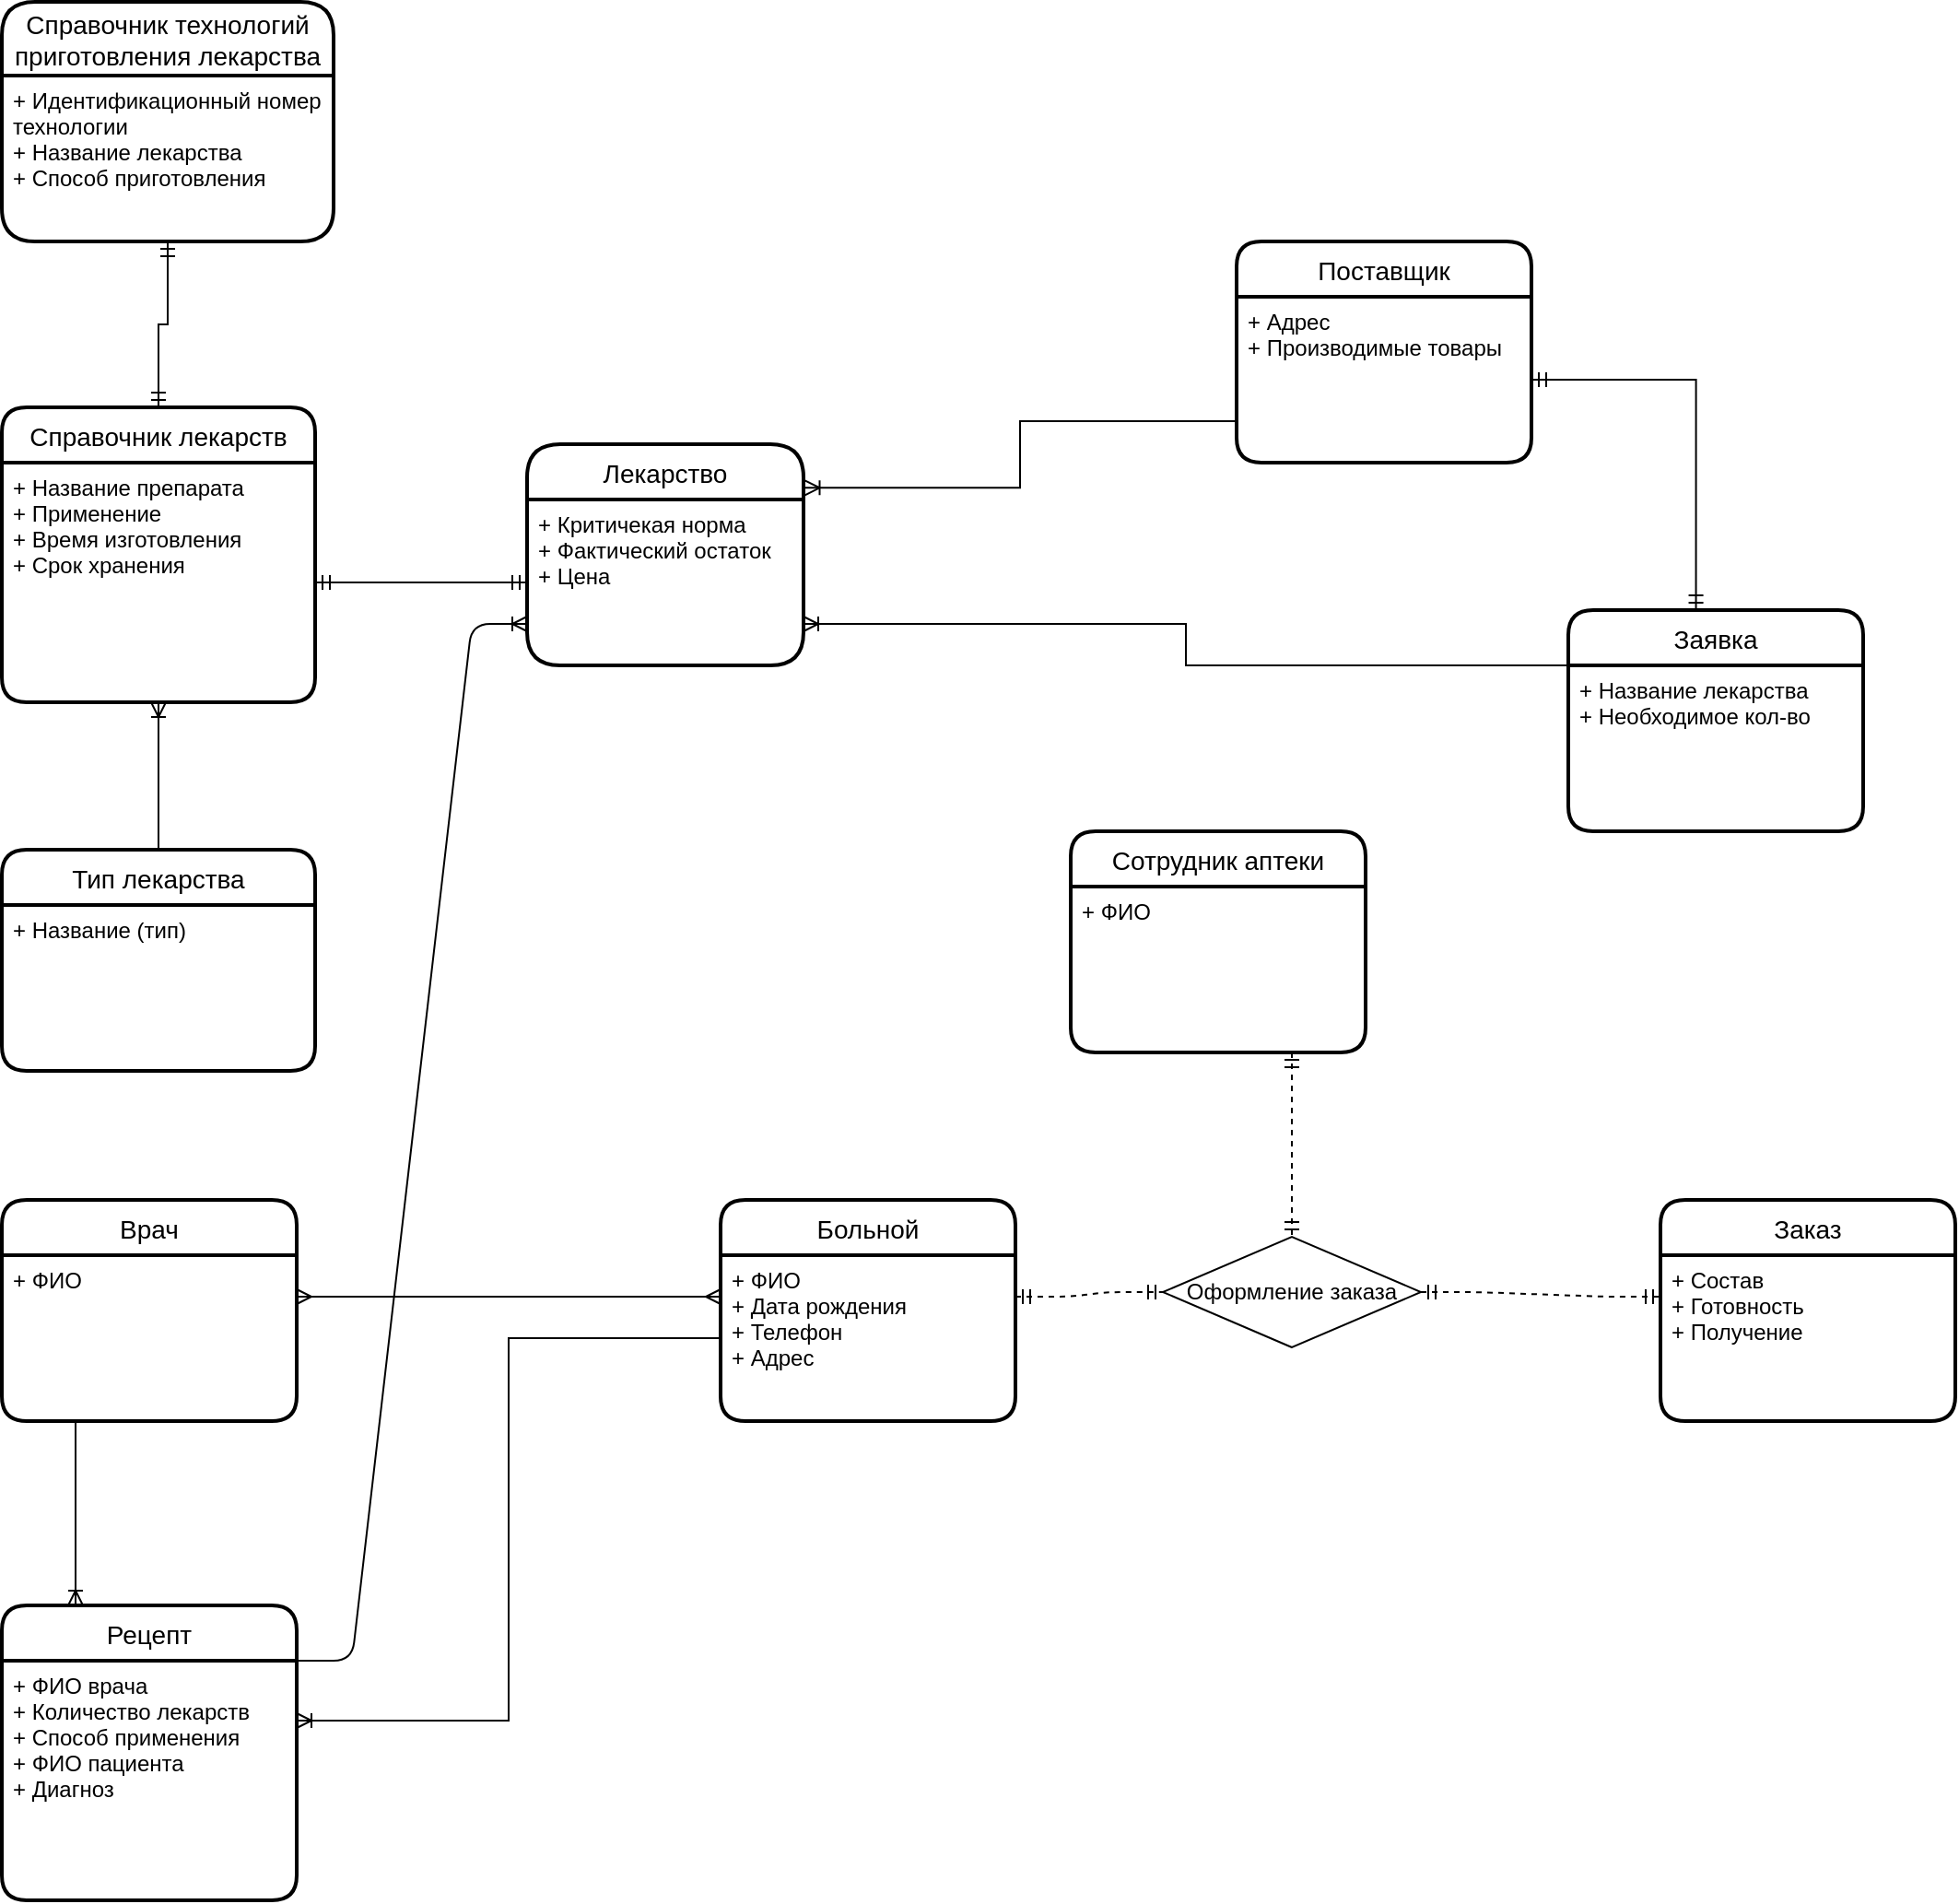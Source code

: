 <mxfile version="15.1.3" type="device"><diagram id="R2lEEEUBdFMjLlhIrx00" name="Page-1"><mxGraphModel dx="4203" dy="2205" grid="1" gridSize="10" guides="1" tooltips="1" connect="1" arrows="1" fold="1" page="1" pageScale="1" pageWidth="850" pageHeight="1100" math="0" shadow="0" extFonts="Permanent Marker^https://fonts.googleapis.com/css?family=Permanent+Marker"><root><mxCell id="0"/><mxCell id="1" parent="0"/><mxCell id="oWKoiRNzyLMirleckOis-37" value="" style="edgeStyle=entityRelationEdgeStyle;fontSize=12;html=1;endArrow=ERmandOne;startArrow=ERmandOne;entryX=0;entryY=0.25;entryDx=0;entryDy=0;exitX=0;exitY=0.5;exitDx=0;exitDy=0;dashed=1;" parent="1" source="mU8yEN9IT2U7DhypbF0c-3" target="oWKoiRNzyLMirleckOis-40" edge="1"><mxGeometry width="100" height="100" relative="1" as="geometry"><mxPoint x="-260" y="650" as="sourcePoint"/><mxPoint y="730.0" as="targetPoint"/></mxGeometry></mxCell><mxCell id="oWKoiRNzyLMirleckOis-38" value="" style="edgeStyle=entityRelationEdgeStyle;fontSize=12;html=1;endArrow=ERmandOne;startArrow=ERmandOne;exitX=1;exitY=0.25;exitDx=0;exitDy=0;entryX=1;entryY=0.5;entryDx=0;entryDy=0;dashed=1;" parent="1" source="aLwb0WJ0CM8khUvPQVuM-2" target="mU8yEN9IT2U7DhypbF0c-3" edge="1"><mxGeometry width="100" height="100" relative="1" as="geometry"><mxPoint x="-260" y="650" as="sourcePoint"/><mxPoint x="-160" y="550" as="targetPoint"/></mxGeometry></mxCell><mxCell id="oWKoiRNzyLMirleckOis-39" value="Заказ" style="swimlane;childLayout=stackLayout;horizontal=1;startSize=30;horizontalStack=0;rounded=1;fontSize=14;fontStyle=0;strokeWidth=2;resizeParent=0;resizeLast=1;shadow=0;dashed=0;align=center;" parent="1" vertex="1"><mxGeometry x="20" y="650" width="160" height="120" as="geometry"/></mxCell><mxCell id="oWKoiRNzyLMirleckOis-40" value="+ Состав&#10;+ Готовность&#10;+ Получение" style="align=left;strokeColor=none;fillColor=none;spacingLeft=4;fontSize=12;verticalAlign=top;resizable=0;rotatable=0;part=1;" parent="oWKoiRNzyLMirleckOis-39" vertex="1"><mxGeometry y="30" width="160" height="90" as="geometry"/></mxCell><mxCell id="oWKoiRNzyLMirleckOis-46" style="edgeStyle=orthogonalEdgeStyle;rounded=0;orthogonalLoop=1;jettySize=auto;html=1;exitX=1;exitY=0.5;exitDx=0;exitDy=0;entryX=0.433;entryY=0;entryDx=0;entryDy=0;startArrow=ERmandOne;startFill=0;endArrow=ERmandOne;endFill=0;entryPerimeter=0;" parent="1" source="oWKoiRNzyLMirleckOis-61" target="8FAzE6_n9cTcDszn44vo-4" edge="1"><mxGeometry relative="1" as="geometry"><mxPoint x="2.5" y="190" as="sourcePoint"/><mxPoint x="17.5" y="330" as="targetPoint"/></mxGeometry></mxCell><mxCell id="oWKoiRNzyLMirleckOis-64" style="edgeStyle=orthogonalEdgeStyle;rounded=0;orthogonalLoop=1;jettySize=auto;html=1;exitX=0.75;exitY=1;exitDx=0;exitDy=0;entryX=0.5;entryY=1;entryDx=0;entryDy=0;dashed=1;startArrow=ERmandOne;startFill=0;endArrow=ERmandOne;endFill=0;" parent="1" source="oWKoiRNzyLMirleckOis-76" target="mU8yEN9IT2U7DhypbF0c-3" edge="1"><mxGeometry relative="1" as="geometry"><mxPoint x="-190" y="510" as="sourcePoint"/></mxGeometry></mxCell><mxCell id="X1_7Da_O0ROGSews2M09-6" value="Справочник лекарств" style="swimlane;childLayout=stackLayout;horizontal=1;startSize=30;horizontalStack=0;rounded=1;fontSize=14;fontStyle=0;strokeWidth=2;resizeParent=0;resizeLast=1;shadow=0;dashed=0;align=center;" parent="1" vertex="1"><mxGeometry x="-880" y="220" width="170" height="160" as="geometry"/></mxCell><mxCell id="X1_7Da_O0ROGSews2M09-7" value="+ Название препарата&#10;+ Применение &#10;+ Время изготовления&#10;+ Срок хранения" style="align=left;strokeColor=none;fillColor=none;spacingLeft=4;fontSize=12;verticalAlign=top;resizable=0;rotatable=0;part=1;" parent="X1_7Da_O0ROGSews2M09-6" vertex="1"><mxGeometry y="30" width="170" height="130" as="geometry"/></mxCell><mxCell id="aLwb0WJ0CM8khUvPQVuM-9" value="Справочник технологий &#10;приготовления лекарства" style="swimlane;childLayout=stackLayout;horizontal=1;startSize=40;horizontalStack=0;rounded=1;fontSize=14;fontStyle=0;strokeWidth=2;resizeParent=0;resizeLast=1;shadow=0;dashed=0;align=center;" parent="1" vertex="1"><mxGeometry x="-880" width="180" height="130" as="geometry"/></mxCell><mxCell id="aLwb0WJ0CM8khUvPQVuM-10" value="+ Идентификационный номер &#10;технологии&#10;+ Название лекарства&#10;+ Способ приготовления" style="align=left;strokeColor=none;fillColor=none;spacingLeft=4;fontSize=12;verticalAlign=top;resizable=0;rotatable=0;part=1;" parent="aLwb0WJ0CM8khUvPQVuM-9" vertex="1"><mxGeometry y="40" width="180" height="90" as="geometry"/></mxCell><mxCell id="X1_7Da_O0ROGSews2M09-15" value="Тип лекарства" style="swimlane;childLayout=stackLayout;horizontal=1;startSize=30;horizontalStack=0;rounded=1;fontSize=14;fontStyle=0;strokeWidth=2;resizeParent=0;resizeLast=1;shadow=0;dashed=0;align=center;" parent="1" vertex="1"><mxGeometry x="-880" y="460" width="170" height="120" as="geometry"/></mxCell><mxCell id="X1_7Da_O0ROGSews2M09-16" value="+ Название (тип)&#10;" style="align=left;strokeColor=none;fillColor=none;spacingLeft=4;fontSize=12;verticalAlign=top;resizable=0;rotatable=0;part=1;" parent="X1_7Da_O0ROGSews2M09-15" vertex="1"><mxGeometry y="30" width="170" height="90" as="geometry"/></mxCell><mxCell id="aLwb0WJ0CM8khUvPQVuM-1" value="Больной" style="swimlane;childLayout=stackLayout;horizontal=1;startSize=30;horizontalStack=0;rounded=1;fontSize=14;fontStyle=0;strokeWidth=2;resizeParent=0;resizeLast=1;shadow=0;dashed=0;align=center;" parent="1" vertex="1"><mxGeometry x="-490" y="650" width="160" height="120" as="geometry"/></mxCell><mxCell id="aLwb0WJ0CM8khUvPQVuM-2" value="+ ФИО&#10;+ Дата рождения&#10;+ Телефон&#10;+ Адрес" style="align=left;strokeColor=none;fillColor=none;spacingLeft=4;fontSize=12;verticalAlign=top;resizable=0;rotatable=0;part=1;" parent="aLwb0WJ0CM8khUvPQVuM-1" vertex="1"><mxGeometry y="30" width="160" height="90" as="geometry"/></mxCell><mxCell id="aLwb0WJ0CM8khUvPQVuM-3" value="Врач" style="swimlane;childLayout=stackLayout;horizontal=1;startSize=30;horizontalStack=0;rounded=1;fontSize=14;fontStyle=0;strokeWidth=2;resizeParent=0;resizeLast=1;shadow=0;dashed=0;align=center;" parent="1" vertex="1"><mxGeometry x="-880" y="650" width="160" height="120" as="geometry"/></mxCell><mxCell id="aLwb0WJ0CM8khUvPQVuM-4" value="+ ФИО&#10;" style="align=left;strokeColor=none;fillColor=none;spacingLeft=4;fontSize=12;verticalAlign=top;resizable=0;rotatable=0;part=1;" parent="aLwb0WJ0CM8khUvPQVuM-3" vertex="1"><mxGeometry y="30" width="160" height="90" as="geometry"/></mxCell><mxCell id="aLwb0WJ0CM8khUvPQVuM-5" value="Рецепт" style="swimlane;childLayout=stackLayout;horizontal=1;startSize=30;horizontalStack=0;rounded=1;fontSize=14;fontStyle=0;strokeWidth=2;resizeParent=0;resizeLast=1;shadow=0;dashed=0;align=center;" parent="1" vertex="1"><mxGeometry x="-880" y="870" width="160" height="160" as="geometry"/></mxCell><mxCell id="aLwb0WJ0CM8khUvPQVuM-6" value="+ ФИО врача&#10;+ Количество лекарств&#10;+ Способ применения &#10;+ ФИО пациента&#10;+ Диагноз" style="align=left;strokeColor=none;fillColor=none;spacingLeft=4;fontSize=12;verticalAlign=top;resizable=0;rotatable=0;part=1;" parent="aLwb0WJ0CM8khUvPQVuM-5" vertex="1"><mxGeometry y="30" width="160" height="130" as="geometry"/></mxCell><mxCell id="mU8yEN9IT2U7DhypbF0c-3" value="Оформление заказа" style="shape=rhombus;perimeter=rhombusPerimeter;whiteSpace=wrap;html=1;align=center;direction=west;" parent="1" vertex="1"><mxGeometry x="-250" y="670" width="140" height="60" as="geometry"/></mxCell><mxCell id="oWKoiRNzyLMirleckOis-60" value="Поставщик" style="swimlane;childLayout=stackLayout;horizontal=1;startSize=30;horizontalStack=0;rounded=1;fontSize=14;fontStyle=0;strokeWidth=2;resizeParent=0;resizeLast=1;shadow=0;dashed=0;align=center;" parent="1" vertex="1"><mxGeometry x="-210" y="130" width="160" height="120" as="geometry"/></mxCell><mxCell id="oWKoiRNzyLMirleckOis-61" value="+ Адрес&#10;+ Производимые товары" style="align=left;strokeColor=none;fillColor=none;spacingLeft=4;fontSize=12;verticalAlign=top;resizable=0;rotatable=0;part=1;" parent="oWKoiRNzyLMirleckOis-60" vertex="1"><mxGeometry y="30" width="160" height="90" as="geometry"/></mxCell><mxCell id="oWKoiRNzyLMirleckOis-75" value="Сотрудник аптеки" style="swimlane;childLayout=stackLayout;horizontal=1;startSize=30;horizontalStack=0;rounded=1;fontSize=14;fontStyle=0;strokeWidth=2;resizeParent=0;resizeLast=1;shadow=0;dashed=0;align=center;" parent="1" vertex="1"><mxGeometry x="-300" y="450" width="160" height="120" as="geometry"/></mxCell><mxCell id="oWKoiRNzyLMirleckOis-76" value="+ ФИО" style="align=left;strokeColor=none;fillColor=none;spacingLeft=4;fontSize=12;verticalAlign=top;resizable=0;rotatable=0;part=1;" parent="oWKoiRNzyLMirleckOis-75" vertex="1"><mxGeometry y="30" width="160" height="90" as="geometry"/></mxCell><mxCell id="8FAzE6_n9cTcDszn44vo-2" value="Лекарство" style="swimlane;childLayout=stackLayout;horizontal=1;startSize=30;horizontalStack=0;rounded=1;fontSize=14;fontStyle=0;strokeWidth=2;resizeParent=0;resizeLast=1;shadow=0;dashed=0;align=center;arcSize=20;" parent="1" vertex="1"><mxGeometry x="-595" y="240" width="150" height="120" as="geometry"/></mxCell><mxCell id="8FAzE6_n9cTcDszn44vo-3" value="+ Критичекая норма&#10;+ Фактический остаток&#10;+ Цена" style="align=left;strokeColor=none;fillColor=none;spacingLeft=4;fontSize=12;verticalAlign=top;resizable=0;rotatable=0;part=1;" parent="8FAzE6_n9cTcDszn44vo-2" vertex="1"><mxGeometry y="30" width="150" height="90" as="geometry"/></mxCell><mxCell id="k6I7YFpf9PW2GPwMJGu5-11" style="edgeStyle=orthogonalEdgeStyle;rounded=0;orthogonalLoop=1;jettySize=auto;html=1;exitX=0;exitY=0.25;exitDx=0;exitDy=0;entryX=1;entryY=0.75;entryDx=0;entryDy=0;startArrow=none;startFill=0;endArrow=ERoneToMany;endFill=0;" parent="1" source="8FAzE6_n9cTcDszn44vo-4" target="8FAzE6_n9cTcDszn44vo-3" edge="1"><mxGeometry relative="1" as="geometry"/></mxCell><mxCell id="8FAzE6_n9cTcDszn44vo-4" value="Заявка" style="swimlane;childLayout=stackLayout;horizontal=1;startSize=30;horizontalStack=0;rounded=1;fontSize=14;fontStyle=0;strokeWidth=2;resizeParent=0;resizeLast=1;shadow=0;dashed=0;align=center;" parent="1" vertex="1"><mxGeometry x="-30" y="330" width="160" height="120" as="geometry"/></mxCell><mxCell id="8FAzE6_n9cTcDszn44vo-5" value="+ Название лекарства&#10;+ Необходимое кол-во&#10;" style="align=left;strokeColor=none;fillColor=none;spacingLeft=4;fontSize=12;verticalAlign=top;resizable=0;rotatable=0;part=1;" parent="8FAzE6_n9cTcDszn44vo-4" vertex="1"><mxGeometry y="30" width="160" height="90" as="geometry"/></mxCell><mxCell id="8FAzE6_n9cTcDszn44vo-9" value="" style="edgeStyle=entityRelationEdgeStyle;fontSize=12;html=1;endArrow=ERmany;startArrow=ERmany;exitX=1;exitY=0.25;exitDx=0;exitDy=0;entryX=0;entryY=0.25;entryDx=0;entryDy=0;" parent="1" source="aLwb0WJ0CM8khUvPQVuM-4" target="aLwb0WJ0CM8khUvPQVuM-2" edge="1"><mxGeometry width="100" height="100" relative="1" as="geometry"><mxPoint x="-430" y="830" as="sourcePoint"/><mxPoint x="-330" y="730" as="targetPoint"/></mxGeometry></mxCell><mxCell id="8FAzE6_n9cTcDszn44vo-12" style="edgeStyle=orthogonalEdgeStyle;rounded=0;orthogonalLoop=1;jettySize=auto;html=1;exitX=0;exitY=0.5;exitDx=0;exitDy=0;entryX=1;entryY=0.25;entryDx=0;entryDy=0;startArrow=none;startFill=0;endArrow=ERoneToMany;endFill=0;" parent="1" source="aLwb0WJ0CM8khUvPQVuM-2" target="aLwb0WJ0CM8khUvPQVuM-6" edge="1"><mxGeometry relative="1" as="geometry"/></mxCell><mxCell id="8FAzE6_n9cTcDszn44vo-15" style="edgeStyle=orthogonalEdgeStyle;rounded=0;orthogonalLoop=1;jettySize=auto;html=1;exitX=0.25;exitY=1;exitDx=0;exitDy=0;entryX=0.25;entryY=0;entryDx=0;entryDy=0;startArrow=none;startFill=0;endArrow=ERoneToMany;endFill=0;" parent="1" source="aLwb0WJ0CM8khUvPQVuM-4" target="aLwb0WJ0CM8khUvPQVuM-5" edge="1"><mxGeometry relative="1" as="geometry"/></mxCell><mxCell id="k6I7YFpf9PW2GPwMJGu5-8" style="edgeStyle=orthogonalEdgeStyle;rounded=0;orthogonalLoop=1;jettySize=auto;html=1;exitX=0;exitY=0.75;exitDx=0;exitDy=0;entryX=1.005;entryY=0.197;entryDx=0;entryDy=0;startArrow=none;startFill=0;endArrow=ERoneToMany;endFill=0;entryPerimeter=0;" parent="1" source="oWKoiRNzyLMirleckOis-61" target="8FAzE6_n9cTcDszn44vo-2" edge="1"><mxGeometry relative="1" as="geometry"/></mxCell><mxCell id="k6I7YFpf9PW2GPwMJGu5-13" style="edgeStyle=orthogonalEdgeStyle;rounded=0;orthogonalLoop=1;jettySize=auto;html=1;entryX=0.5;entryY=1;entryDx=0;entryDy=0;startArrow=none;startFill=0;endArrow=ERoneToMany;endFill=0;exitX=0.5;exitY=0;exitDx=0;exitDy=0;" parent="1" source="X1_7Da_O0ROGSews2M09-15" target="X1_7Da_O0ROGSews2M09-7" edge="1"><mxGeometry relative="1" as="geometry"><mxPoint x="-795" y="450" as="sourcePoint"/></mxGeometry></mxCell><mxCell id="k6I7YFpf9PW2GPwMJGu5-14" style="edgeStyle=orthogonalEdgeStyle;rounded=0;orthogonalLoop=1;jettySize=auto;html=1;exitX=1;exitY=0.5;exitDx=0;exitDy=0;entryX=0;entryY=0.5;entryDx=0;entryDy=0;startArrow=ERmandOne;startFill=0;endArrow=ERmandOne;endFill=0;" parent="1" source="X1_7Da_O0ROGSews2M09-7" target="8FAzE6_n9cTcDszn44vo-3" edge="1"><mxGeometry relative="1" as="geometry"/></mxCell><mxCell id="k6I7YFpf9PW2GPwMJGu5-15" style="edgeStyle=orthogonalEdgeStyle;rounded=0;orthogonalLoop=1;jettySize=auto;html=1;exitX=0.5;exitY=1;exitDx=0;exitDy=0;entryX=0.5;entryY=0;entryDx=0;entryDy=0;startArrow=ERmandOne;startFill=0;endArrow=ERmandOne;endFill=0;" parent="1" source="aLwb0WJ0CM8khUvPQVuM-10" target="X1_7Da_O0ROGSews2M09-6" edge="1"><mxGeometry relative="1" as="geometry"/></mxCell><mxCell id="CHTOVXAnYbIiu58TEj7M-1" value="" style="edgeStyle=entityRelationEdgeStyle;fontSize=12;html=1;endArrow=ERoneToMany;exitX=1;exitY=0;exitDx=0;exitDy=0;entryX=0;entryY=0.75;entryDx=0;entryDy=0;" edge="1" parent="1" source="aLwb0WJ0CM8khUvPQVuM-6" target="8FAzE6_n9cTcDszn44vo-3"><mxGeometry width="100" height="100" relative="1" as="geometry"><mxPoint x="-410" y="570" as="sourcePoint"/><mxPoint x="-310" y="470" as="targetPoint"/></mxGeometry></mxCell></root></mxGraphModel></diagram></mxfile>